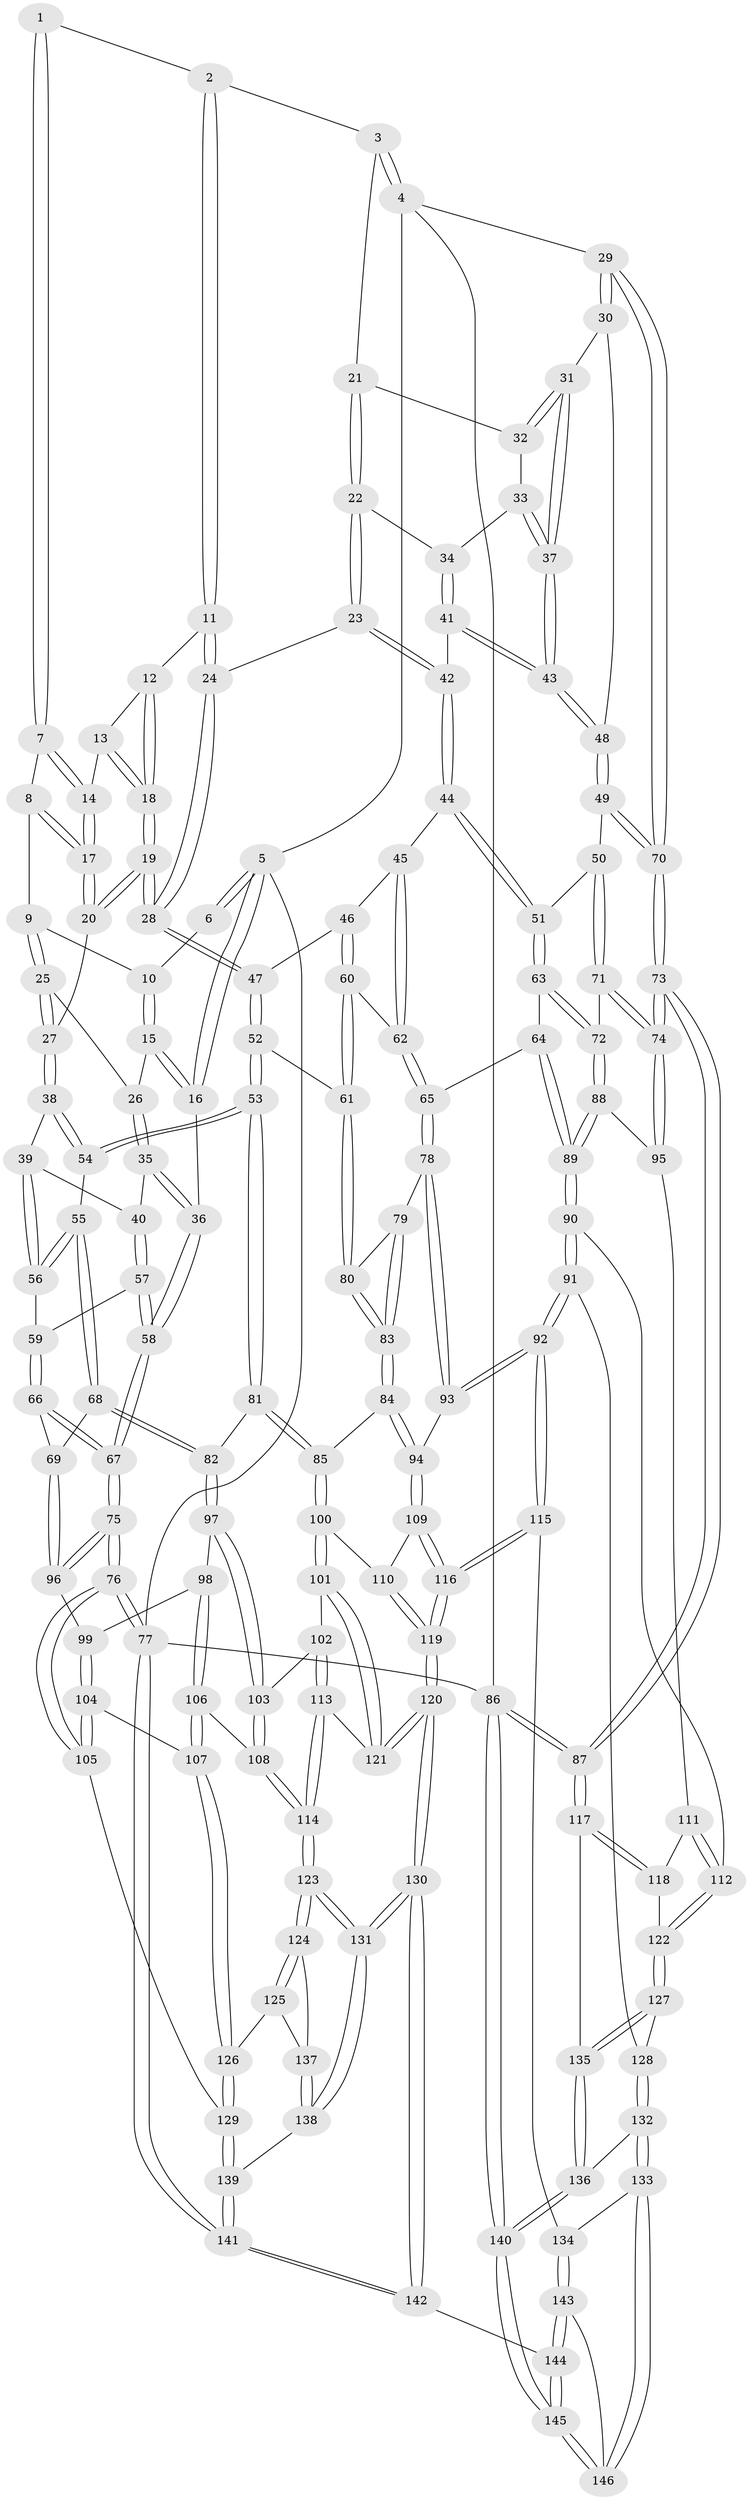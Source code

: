 // coarse degree distribution, {4: 0.5232558139534884, 6: 0.046511627906976744, 2: 0.011627906976744186, 5: 0.313953488372093, 3: 0.09302325581395349, 7: 0.011627906976744186}
// Generated by graph-tools (version 1.1) at 2025/42/03/06/25 10:42:33]
// undirected, 146 vertices, 362 edges
graph export_dot {
graph [start="1"]
  node [color=gray90,style=filled];
  1 [pos="+0.3450395786396778+0"];
  2 [pos="+0.5078840172674064+0"];
  3 [pos="+0.9081755151933982+0"];
  4 [pos="+1+0"];
  5 [pos="+0+0"];
  6 [pos="+0.15934184741402627+0"];
  7 [pos="+0.33888209501897+0"];
  8 [pos="+0.276735479405824+0.06764849137528275"];
  9 [pos="+0.25157629718584024+0.077554824238101"];
  10 [pos="+0.17013111114734586+0"];
  11 [pos="+0.5212881850649183+0.018855381975458746"];
  12 [pos="+0.47743256875660495+0.06086956955135498"];
  13 [pos="+0.38007331021381613+0.07037633712522401"];
  14 [pos="+0.36964488713966326+0.06332396004567095"];
  15 [pos="+0.13880013701238172+0.10387613231913939"];
  16 [pos="+0+0.053846230467555906"];
  17 [pos="+0.32429497090515713+0.09824778107020395"];
  18 [pos="+0.42270361755086405+0.2058270820410996"];
  19 [pos="+0.4208352441961442+0.22766154504641833"];
  20 [pos="+0.3187515323392007+0.21916383638005335"];
  21 [pos="+0.7584111703100659+0.014563855174687028"];
  22 [pos="+0.7069169696410664+0.09964668987164102"];
  23 [pos="+0.6699281061874096+0.12300010428282311"];
  24 [pos="+0.5909171700731071+0.11051568593158247"];
  25 [pos="+0.21646093027155805+0.13319930648976705"];
  26 [pos="+0.15085435239908718+0.11950513825827029"];
  27 [pos="+0.2918441284002668+0.22642755623946073"];
  28 [pos="+0.4728362914845499+0.266619960635135"];
  29 [pos="+1+0"];
  30 [pos="+1+0.0836983090293646"];
  31 [pos="+0.8812212527249128+0.16370515539045283"];
  32 [pos="+0.8426147949466863+0.1574023122218151"];
  33 [pos="+0.8017805878073427+0.16777235714562475"];
  34 [pos="+0.7653772193661541+0.15730989432110445"];
  35 [pos="+0.10782394531463621+0.23939622514679193"];
  36 [pos="+0+0.08458956123844695"];
  37 [pos="+0.8206857089200631+0.2801949062915859"];
  38 [pos="+0.2545944006137133+0.27189781064456175"];
  39 [pos="+0.1405227689544145+0.2869059227960963"];
  40 [pos="+0.13700137251010136+0.2866217392532741"];
  41 [pos="+0.7653255223030853+0.22847641153495502"];
  42 [pos="+0.6721052414011519+0.2199660619212722"];
  43 [pos="+0.8194047653277566+0.284881735922418"];
  44 [pos="+0.6564047973325455+0.2651031939213433"];
  45 [pos="+0.559270848010019+0.3103484546880223"];
  46 [pos="+0.5419623925756066+0.3041836688187296"];
  47 [pos="+0.47367767380126924+0.2683388429152952"];
  48 [pos="+0.8284539676505686+0.34422616205859163"];
  49 [pos="+0.8276193407305582+0.35267311071778035"];
  50 [pos="+0.8243552353274278+0.3556254139872854"];
  51 [pos="+0.7925730069781343+0.36408426304361907"];
  52 [pos="+0.38959809498043274+0.425170011783639"];
  53 [pos="+0.354753530172746+0.4431930756743186"];
  54 [pos="+0.28866964497723024+0.4107538312582893"];
  55 [pos="+0.22864249942721107+0.43538560451806013"];
  56 [pos="+0.20471085075102077+0.41813343705434225"];
  57 [pos="+0.10070542087692877+0.33338702882194393"];
  58 [pos="+0+0.33956855364415356"];
  59 [pos="+0.10151572076908053+0.39507734739571737"];
  60 [pos="+0.5059125470648328+0.4269807761918256"];
  61 [pos="+0.47899527796600594+0.4694249116918755"];
  62 [pos="+0.6144530519277738+0.41747913401434084"];
  63 [pos="+0.680973985904905+0.4669491995069787"];
  64 [pos="+0.6646771743782809+0.47535321736734776"];
  65 [pos="+0.6490781984066951+0.4753024528373527"];
  66 [pos="+0.08166810890466009+0.4436384866725163"];
  67 [pos="+0+0.4436071876337823"];
  68 [pos="+0.18099290235921386+0.5054538466505903"];
  69 [pos="+0.1310615004083375+0.5253945605818285"];
  70 [pos="+1+0.3845864518158183"];
  71 [pos="+0.8616369635000912+0.47669322913698936"];
  72 [pos="+0.8447388635392661+0.5474769400227442"];
  73 [pos="+1+0.5162592940637138"];
  74 [pos="+1+0.518929643504373"];
  75 [pos="+0+0.6391119487438157"];
  76 [pos="+0+0.7140650310060509"];
  77 [pos="+0+1"];
  78 [pos="+0.6357957976442921+0.48607604006689636"];
  79 [pos="+0.5938578119617202+0.48806484423995344"];
  80 [pos="+0.4817426455640235+0.47214839351667376"];
  81 [pos="+0.3514325152954342+0.4899653974002825"];
  82 [pos="+0.2911544622238539+0.5769202934008315"];
  83 [pos="+0.4717247782106346+0.5729831205467775"];
  84 [pos="+0.46662136560658+0.5864826007209993"];
  85 [pos="+0.44786884144637573+0.5950284892223783"];
  86 [pos="+1+1"];
  87 [pos="+1+0.7175247248639488"];
  88 [pos="+0.8471612342804954+0.5580546232289071"];
  89 [pos="+0.7504469404656126+0.632948503664268"];
  90 [pos="+0.7482448895498032+0.6460626687729705"];
  91 [pos="+0.7031338653061954+0.6949176504613231"];
  92 [pos="+0.6834668904355168+0.7103922426610019"];
  93 [pos="+0.5895287685329026+0.603349542533564"];
  94 [pos="+0.5605725843874382+0.6143138118561166"];
  95 [pos="+0.9084206657940732+0.5955571545681196"];
  96 [pos="+0.12753259890864274+0.5335257571909147"];
  97 [pos="+0.2907512833433687+0.5924721137553665"];
  98 [pos="+0.19459998627400535+0.6082577005082044"];
  99 [pos="+0.13972947911645883+0.5855802007638993"];
  100 [pos="+0.4352676118943183+0.6186849189085599"];
  101 [pos="+0.4106052574848909+0.6419412210745237"];
  102 [pos="+0.3221730943180009+0.6164572542588366"];
  103 [pos="+0.2912950500288389+0.5940805802523037"];
  104 [pos="+0.13618557116471816+0.598062997372271"];
  105 [pos="+0+0.7194406823572255"];
  106 [pos="+0.21322288377278295+0.6753558373283244"];
  107 [pos="+0.13988953658213607+0.6894468462926319"];
  108 [pos="+0.2468863283144666+0.6838930856444376"];
  109 [pos="+0.5507848316027959+0.6408502505881164"];
  110 [pos="+0.49767279393394903+0.6805399463125468"];
  111 [pos="+0.9026577248251129+0.6215977042183944"];
  112 [pos="+0.8450646765433131+0.6916875142847363"];
  113 [pos="+0.32574853108183294+0.7115937605732306"];
  114 [pos="+0.28342245055311394+0.7723506569361642"];
  115 [pos="+0.6488772665170414+0.8090796085443774"];
  116 [pos="+0.5640089178941705+0.8230748957513604"];
  117 [pos="+1+0.7361692600834735"];
  118 [pos="+0.9372135846914873+0.6875631421791036"];
  119 [pos="+0.5004034757238357+0.8465128231574829"];
  120 [pos="+0.47280734369166744+0.8627182778222825"];
  121 [pos="+0.4076993795272591+0.6687955768025463"];
  122 [pos="+0.8602472707150375+0.7361892080653708"];
  123 [pos="+0.28319849696087657+0.791297872424251"];
  124 [pos="+0.24723277687908068+0.7827099632484215"];
  125 [pos="+0.11686632339894831+0.7327250618253995"];
  126 [pos="+0.11367384404350893+0.7292757975600508"];
  127 [pos="+0.8603681338077457+0.7390863474953434"];
  128 [pos="+0.8230868431200716+0.7541310669458634"];
  129 [pos="+0+0.7315231313699013"];
  130 [pos="+0.3839623117089423+0.9601793557409589"];
  131 [pos="+0.33571115970921855+0.8925081061113465"];
  132 [pos="+0.7238273106311738+0.850076468971282"];
  133 [pos="+0.7079568763232035+0.8533889899731133"];
  134 [pos="+0.6722355896605416+0.8272301441619835"];
  135 [pos="+0.9008852906312723+0.7912056686494253"];
  136 [pos="+0.8872963692689891+0.8603123966288041"];
  137 [pos="+0.1340760856980752+0.8226446364534251"];
  138 [pos="+0.13320958759451212+0.8336081801667872"];
  139 [pos="+0.10943027757227067+0.8626738318661851"];
  140 [pos="+1+1"];
  141 [pos="+0+1"];
  142 [pos="+0.3526741742218506+1"];
  143 [pos="+0.6208193654348525+0.97899761935957"];
  144 [pos="+0.45330374159876746+1"];
  145 [pos="+0.8462877810613694+1"];
  146 [pos="+0.7175716222261163+0.9001973089669958"];
  1 -- 2;
  1 -- 7;
  1 -- 7;
  2 -- 3;
  2 -- 11;
  2 -- 11;
  3 -- 4;
  3 -- 4;
  3 -- 21;
  4 -- 5;
  4 -- 29;
  4 -- 86;
  5 -- 6;
  5 -- 6;
  5 -- 16;
  5 -- 16;
  5 -- 77;
  6 -- 10;
  7 -- 8;
  7 -- 14;
  7 -- 14;
  8 -- 9;
  8 -- 17;
  8 -- 17;
  9 -- 10;
  9 -- 25;
  9 -- 25;
  10 -- 15;
  10 -- 15;
  11 -- 12;
  11 -- 24;
  11 -- 24;
  12 -- 13;
  12 -- 18;
  12 -- 18;
  13 -- 14;
  13 -- 18;
  13 -- 18;
  14 -- 17;
  14 -- 17;
  15 -- 16;
  15 -- 16;
  15 -- 26;
  16 -- 36;
  17 -- 20;
  17 -- 20;
  18 -- 19;
  18 -- 19;
  19 -- 20;
  19 -- 20;
  19 -- 28;
  19 -- 28;
  20 -- 27;
  21 -- 22;
  21 -- 22;
  21 -- 32;
  22 -- 23;
  22 -- 23;
  22 -- 34;
  23 -- 24;
  23 -- 42;
  23 -- 42;
  24 -- 28;
  24 -- 28;
  25 -- 26;
  25 -- 27;
  25 -- 27;
  26 -- 35;
  26 -- 35;
  27 -- 38;
  27 -- 38;
  28 -- 47;
  28 -- 47;
  29 -- 30;
  29 -- 30;
  29 -- 70;
  29 -- 70;
  30 -- 31;
  30 -- 48;
  31 -- 32;
  31 -- 32;
  31 -- 37;
  31 -- 37;
  32 -- 33;
  33 -- 34;
  33 -- 37;
  33 -- 37;
  34 -- 41;
  34 -- 41;
  35 -- 36;
  35 -- 36;
  35 -- 40;
  36 -- 58;
  36 -- 58;
  37 -- 43;
  37 -- 43;
  38 -- 39;
  38 -- 54;
  38 -- 54;
  39 -- 40;
  39 -- 56;
  39 -- 56;
  40 -- 57;
  40 -- 57;
  41 -- 42;
  41 -- 43;
  41 -- 43;
  42 -- 44;
  42 -- 44;
  43 -- 48;
  43 -- 48;
  44 -- 45;
  44 -- 51;
  44 -- 51;
  45 -- 46;
  45 -- 62;
  45 -- 62;
  46 -- 47;
  46 -- 60;
  46 -- 60;
  47 -- 52;
  47 -- 52;
  48 -- 49;
  48 -- 49;
  49 -- 50;
  49 -- 70;
  49 -- 70;
  50 -- 51;
  50 -- 71;
  50 -- 71;
  51 -- 63;
  51 -- 63;
  52 -- 53;
  52 -- 53;
  52 -- 61;
  53 -- 54;
  53 -- 54;
  53 -- 81;
  53 -- 81;
  54 -- 55;
  55 -- 56;
  55 -- 56;
  55 -- 68;
  55 -- 68;
  56 -- 59;
  57 -- 58;
  57 -- 58;
  57 -- 59;
  58 -- 67;
  58 -- 67;
  59 -- 66;
  59 -- 66;
  60 -- 61;
  60 -- 61;
  60 -- 62;
  61 -- 80;
  61 -- 80;
  62 -- 65;
  62 -- 65;
  63 -- 64;
  63 -- 72;
  63 -- 72;
  64 -- 65;
  64 -- 89;
  64 -- 89;
  65 -- 78;
  65 -- 78;
  66 -- 67;
  66 -- 67;
  66 -- 69;
  67 -- 75;
  67 -- 75;
  68 -- 69;
  68 -- 82;
  68 -- 82;
  69 -- 96;
  69 -- 96;
  70 -- 73;
  70 -- 73;
  71 -- 72;
  71 -- 74;
  71 -- 74;
  72 -- 88;
  72 -- 88;
  73 -- 74;
  73 -- 74;
  73 -- 87;
  73 -- 87;
  74 -- 95;
  74 -- 95;
  75 -- 76;
  75 -- 76;
  75 -- 96;
  75 -- 96;
  76 -- 77;
  76 -- 77;
  76 -- 105;
  76 -- 105;
  77 -- 141;
  77 -- 141;
  77 -- 86;
  78 -- 79;
  78 -- 93;
  78 -- 93;
  79 -- 80;
  79 -- 83;
  79 -- 83;
  80 -- 83;
  80 -- 83;
  81 -- 82;
  81 -- 85;
  81 -- 85;
  82 -- 97;
  82 -- 97;
  83 -- 84;
  83 -- 84;
  84 -- 85;
  84 -- 94;
  84 -- 94;
  85 -- 100;
  85 -- 100;
  86 -- 87;
  86 -- 87;
  86 -- 140;
  86 -- 140;
  87 -- 117;
  87 -- 117;
  88 -- 89;
  88 -- 89;
  88 -- 95;
  89 -- 90;
  89 -- 90;
  90 -- 91;
  90 -- 91;
  90 -- 112;
  91 -- 92;
  91 -- 92;
  91 -- 128;
  92 -- 93;
  92 -- 93;
  92 -- 115;
  92 -- 115;
  93 -- 94;
  94 -- 109;
  94 -- 109;
  95 -- 111;
  96 -- 99;
  97 -- 98;
  97 -- 103;
  97 -- 103;
  98 -- 99;
  98 -- 106;
  98 -- 106;
  99 -- 104;
  99 -- 104;
  100 -- 101;
  100 -- 101;
  100 -- 110;
  101 -- 102;
  101 -- 121;
  101 -- 121;
  102 -- 103;
  102 -- 113;
  102 -- 113;
  103 -- 108;
  103 -- 108;
  104 -- 105;
  104 -- 105;
  104 -- 107;
  105 -- 129;
  106 -- 107;
  106 -- 107;
  106 -- 108;
  107 -- 126;
  107 -- 126;
  108 -- 114;
  108 -- 114;
  109 -- 110;
  109 -- 116;
  109 -- 116;
  110 -- 119;
  110 -- 119;
  111 -- 112;
  111 -- 112;
  111 -- 118;
  112 -- 122;
  112 -- 122;
  113 -- 114;
  113 -- 114;
  113 -- 121;
  114 -- 123;
  114 -- 123;
  115 -- 116;
  115 -- 116;
  115 -- 134;
  116 -- 119;
  116 -- 119;
  117 -- 118;
  117 -- 118;
  117 -- 135;
  118 -- 122;
  119 -- 120;
  119 -- 120;
  120 -- 121;
  120 -- 121;
  120 -- 130;
  120 -- 130;
  122 -- 127;
  122 -- 127;
  123 -- 124;
  123 -- 124;
  123 -- 131;
  123 -- 131;
  124 -- 125;
  124 -- 125;
  124 -- 137;
  125 -- 126;
  125 -- 137;
  126 -- 129;
  126 -- 129;
  127 -- 128;
  127 -- 135;
  127 -- 135;
  128 -- 132;
  128 -- 132;
  129 -- 139;
  129 -- 139;
  130 -- 131;
  130 -- 131;
  130 -- 142;
  130 -- 142;
  131 -- 138;
  131 -- 138;
  132 -- 133;
  132 -- 133;
  132 -- 136;
  133 -- 134;
  133 -- 146;
  133 -- 146;
  134 -- 143;
  134 -- 143;
  135 -- 136;
  135 -- 136;
  136 -- 140;
  136 -- 140;
  137 -- 138;
  137 -- 138;
  138 -- 139;
  139 -- 141;
  139 -- 141;
  140 -- 145;
  140 -- 145;
  141 -- 142;
  141 -- 142;
  142 -- 144;
  143 -- 144;
  143 -- 144;
  143 -- 146;
  144 -- 145;
  144 -- 145;
  145 -- 146;
  145 -- 146;
}
